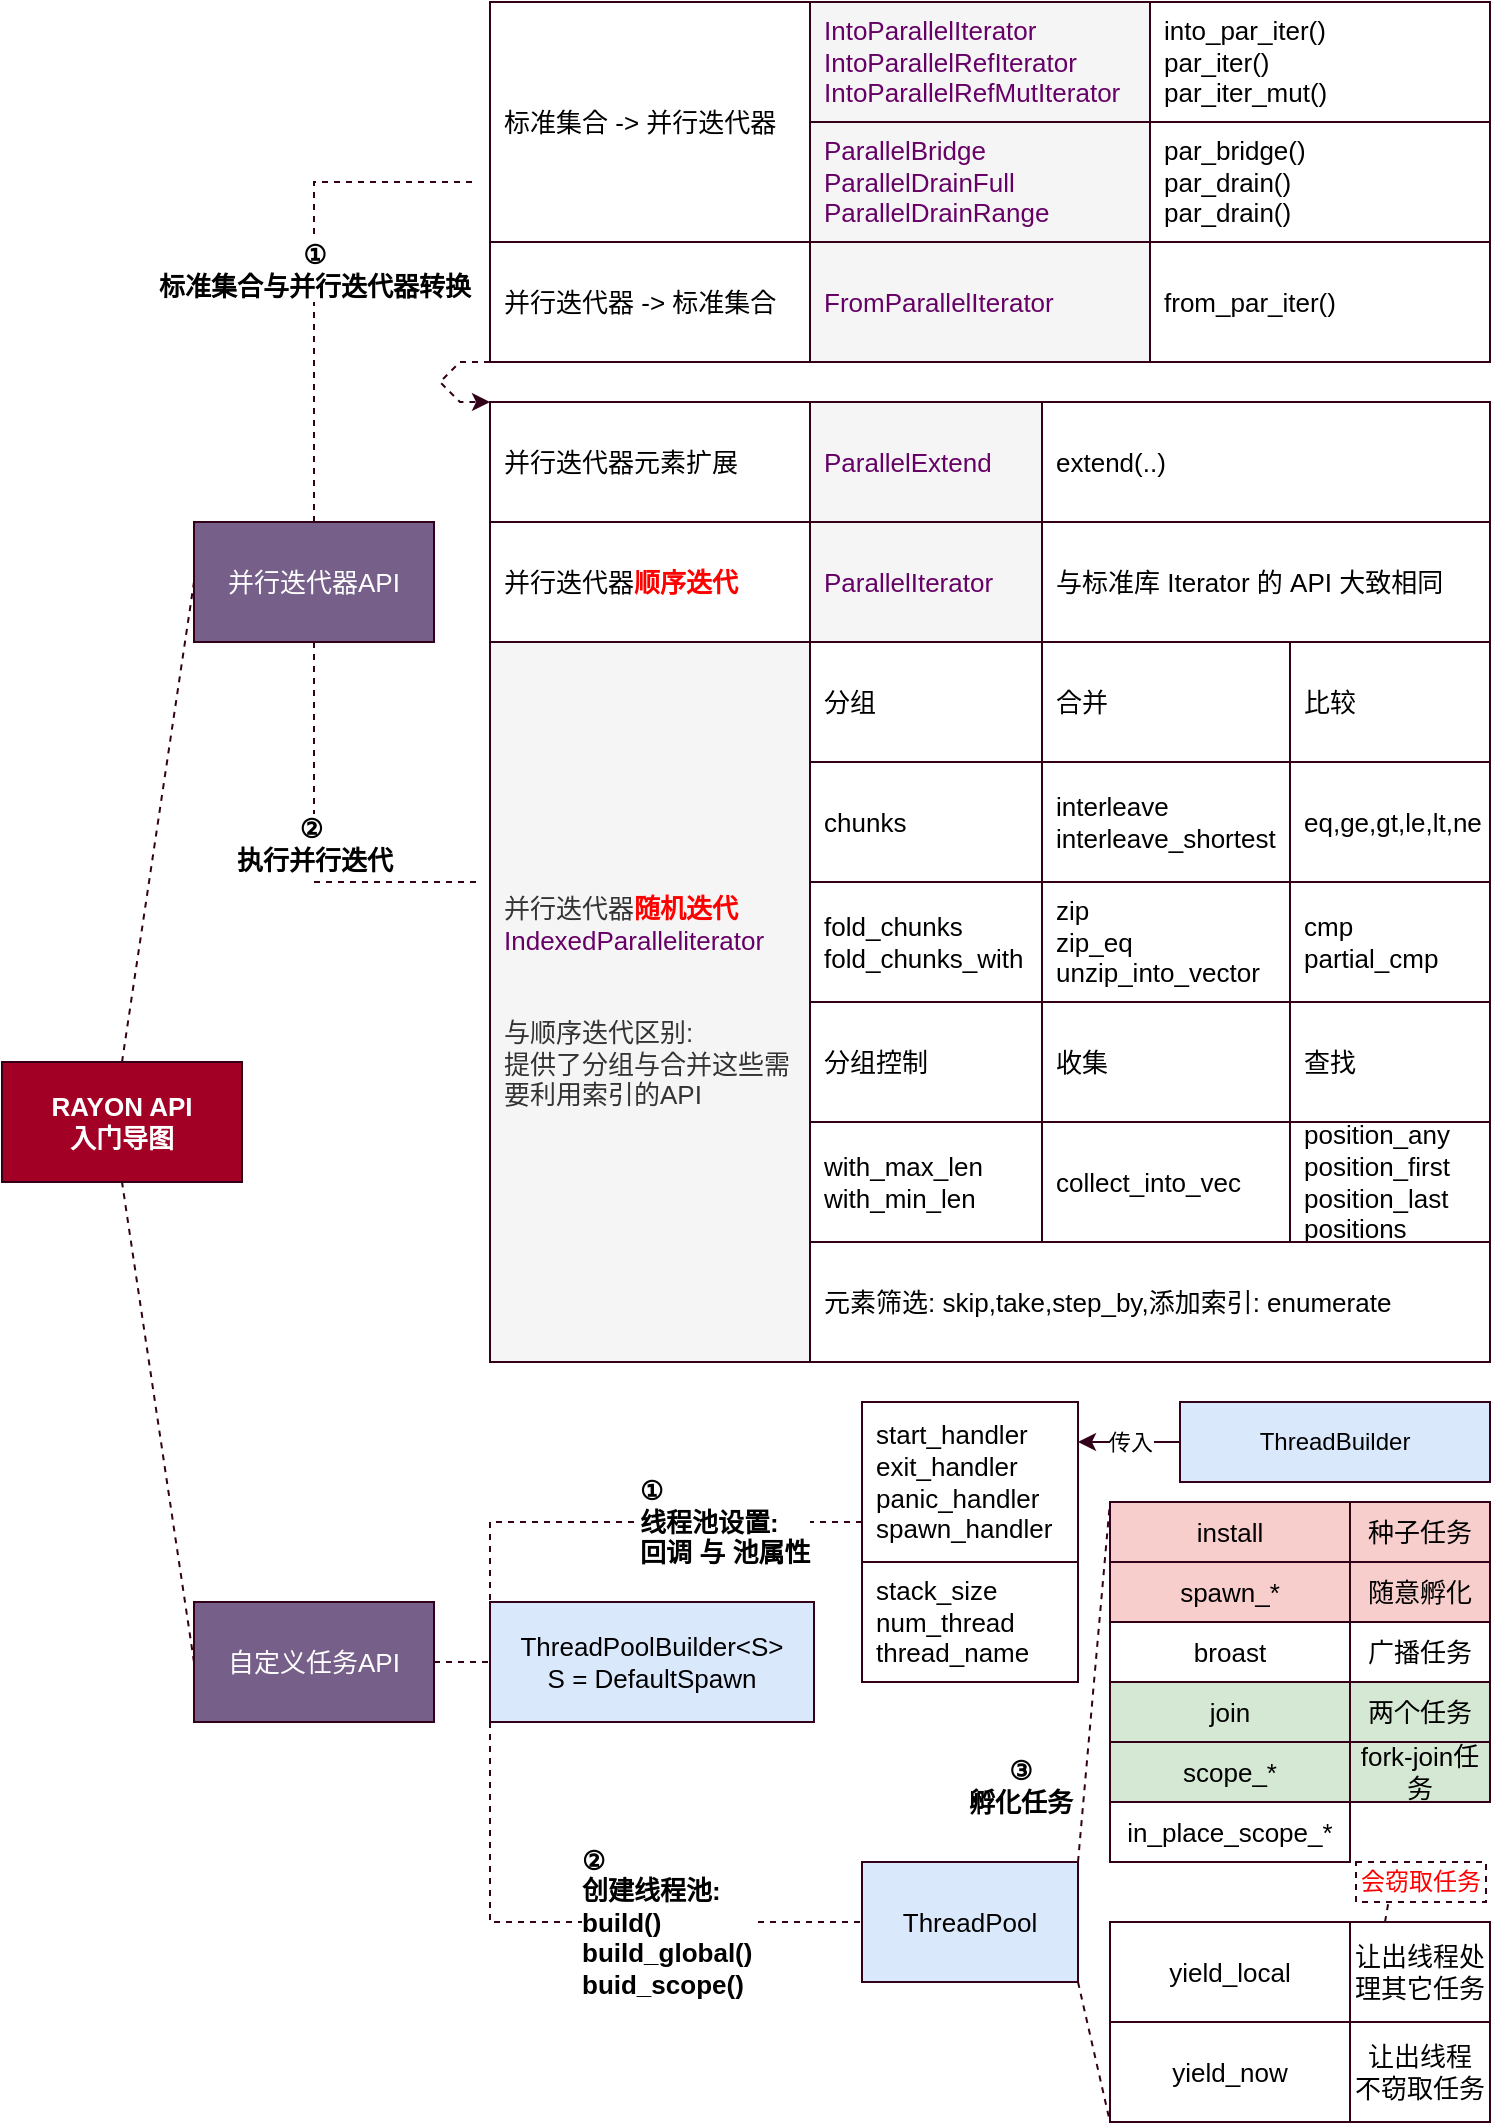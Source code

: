 <mxfile>
    <diagram name="第 1 页" id="edfhpoAdYS5YA5oGvNgM">
        <mxGraphModel dx="1932" dy="1222" grid="1" gridSize="10" guides="1" tooltips="1" connect="1" arrows="1" fold="1" page="1" pageScale="1" pageWidth="827" pageHeight="1169" math="0" shadow="0">
            <root>
                <mxCell id="0"/>
                <mxCell id="1" parent="0"/>
                <mxCell id="uC-qVLYiLVTAfdC5mRdy-2" value="分组" style="rounded=0;whiteSpace=wrap;html=1;fontSize=13;align=left;spacingLeft=5;strokeColor=#33001A;" parent="1" vertex="1">
                    <mxGeometry x="445" y="360" width="116" height="60" as="geometry"/>
                </mxCell>
                <mxCell id="uC-qVLYiLVTAfdC5mRdy-3" value="chunks" style="rounded=0;whiteSpace=wrap;html=1;fontSize=13;align=left;spacingLeft=5;strokeColor=#33001A;" parent="1" vertex="1">
                    <mxGeometry x="445" y="420" width="116" height="60" as="geometry"/>
                </mxCell>
                <mxCell id="uC-qVLYiLVTAfdC5mRdy-4" value="fold_chunks&lt;br style=&quot;font-size: 13px;&quot;&gt;fold_chunks_with" style="rounded=0;whiteSpace=wrap;html=1;fontSize=13;align=left;spacingLeft=5;strokeColor=#33001A;" parent="1" vertex="1">
                    <mxGeometry x="445" y="480" width="116" height="60" as="geometry"/>
                </mxCell>
                <mxCell id="uC-qVLYiLVTAfdC5mRdy-5" value="合并" style="rounded=0;whiteSpace=wrap;html=1;fontSize=13;align=left;spacingLeft=5;strokeColor=#33001A;" parent="1" vertex="1">
                    <mxGeometry x="561" y="360" width="124" height="60" as="geometry"/>
                </mxCell>
                <mxCell id="uC-qVLYiLVTAfdC5mRdy-7" value="比较" style="rounded=0;whiteSpace=wrap;html=1;fontSize=13;align=left;spacingLeft=5;strokeColor=#33001A;" parent="1" vertex="1">
                    <mxGeometry x="685" y="360" width="100" height="60" as="geometry"/>
                </mxCell>
                <mxCell id="uC-qVLYiLVTAfdC5mRdy-8" value="eq,ge,gt,le,lt,ne" style="rounded=0;whiteSpace=wrap;html=1;fontSize=13;align=left;spacingLeft=5;strokeColor=#33001A;" parent="1" vertex="1">
                    <mxGeometry x="685" y="420" width="100" height="60" as="geometry"/>
                </mxCell>
                <mxCell id="uC-qVLYiLVTAfdC5mRdy-9" value="interleave&lt;br style=&quot;font-size: 13px;&quot;&gt;interleave_shortest" style="rounded=0;whiteSpace=wrap;html=1;fontSize=13;align=left;spacingLeft=5;strokeColor=#33001A;" parent="1" vertex="1">
                    <mxGeometry x="561" y="420" width="124" height="60" as="geometry"/>
                </mxCell>
                <mxCell id="uC-qVLYiLVTAfdC5mRdy-10" value="查找" style="rounded=0;whiteSpace=wrap;html=1;fontSize=13;align=left;spacingLeft=5;strokeColor=#33001A;" parent="1" vertex="1">
                    <mxGeometry x="685" y="540" width="100" height="60" as="geometry"/>
                </mxCell>
                <mxCell id="uC-qVLYiLVTAfdC5mRdy-11" value="position_any&lt;br style=&quot;font-size: 13px;&quot;&gt;position_first&lt;br style=&quot;font-size: 13px;&quot;&gt;position_last&lt;br style=&quot;font-size: 13px;&quot;&gt;positions" style="rounded=0;whiteSpace=wrap;html=1;fontSize=13;align=left;spacingLeft=5;strokeColor=#33001A;" parent="1" vertex="1">
                    <mxGeometry x="685" y="600" width="100" height="60" as="geometry"/>
                </mxCell>
                <mxCell id="uC-qVLYiLVTAfdC5mRdy-12" value="cmp&lt;br style=&quot;font-size: 13px;&quot;&gt;partial_cmp" style="rounded=0;whiteSpace=wrap;html=1;fontSize=13;align=left;spacingLeft=5;strokeColor=#33001A;" parent="1" vertex="1">
                    <mxGeometry x="685" y="480" width="100" height="60" as="geometry"/>
                </mxCell>
                <mxCell id="uC-qVLYiLVTAfdC5mRdy-13" value="zip&lt;br style=&quot;font-size: 13px;&quot;&gt;zip_eq&lt;br style=&quot;font-size: 13px;&quot;&gt;unzip_into_vector" style="rounded=0;whiteSpace=wrap;html=1;fontSize=13;align=left;spacingLeft=5;strokeColor=#33001A;" parent="1" vertex="1">
                    <mxGeometry x="561" y="480" width="124" height="60" as="geometry"/>
                </mxCell>
                <mxCell id="uC-qVLYiLVTAfdC5mRdy-14" value="分组控制" style="rounded=0;whiteSpace=wrap;html=1;fontSize=13;align=left;spacingLeft=5;strokeColor=#33001A;" parent="1" vertex="1">
                    <mxGeometry x="445" y="540" width="116" height="60" as="geometry"/>
                </mxCell>
                <mxCell id="uC-qVLYiLVTAfdC5mRdy-15" value="with_max_len&lt;br style=&quot;font-size: 13px;&quot;&gt;with_min_len" style="rounded=0;whiteSpace=wrap;html=1;fontSize=13;align=left;spacingLeft=5;strokeColor=#33001A;" parent="1" vertex="1">
                    <mxGeometry x="445" y="600" width="116" height="60" as="geometry"/>
                </mxCell>
                <mxCell id="uC-qVLYiLVTAfdC5mRdy-18" value="collect_into_vec" style="rounded=0;whiteSpace=wrap;html=1;fontSize=13;align=left;spacingLeft=5;strokeColor=#33001A;" parent="1" vertex="1">
                    <mxGeometry x="561" y="600" width="124" height="60" as="geometry"/>
                </mxCell>
                <mxCell id="uC-qVLYiLVTAfdC5mRdy-19" value="收集" style="rounded=0;whiteSpace=wrap;html=1;fontSize=13;align=left;spacingLeft=5;strokeColor=#33001A;" parent="1" vertex="1">
                    <mxGeometry x="561" y="540" width="124" height="60" as="geometry"/>
                </mxCell>
                <mxCell id="uC-qVLYiLVTAfdC5mRdy-20" value="元素筛选: skip,take,step_by,添加索引: enumerate&amp;nbsp;" style="rounded=0;whiteSpace=wrap;html=1;align=left;spacingLeft=5;strokeColor=#33001A;fontSize=13;" parent="1" vertex="1">
                    <mxGeometry x="445" y="660" width="340" height="60" as="geometry"/>
                </mxCell>
                <mxCell id="uC-qVLYiLVTAfdC5mRdy-33" value="&lt;font color=&quot;#660066&quot;&gt;IntoParallelIterator&amp;nbsp;&amp;nbsp;&lt;br style=&quot;font-size: 13px;&quot;&gt;IntoParallelRefIterator&amp;nbsp;&lt;br style=&quot;font-size: 13px;&quot;&gt;IntoParallelRefMutIterator&amp;nbsp;&lt;/font&gt;" style="rounded=0;whiteSpace=wrap;html=1;fontSize=13;align=left;spacingLeft=5;fillColor=#f5f5f5;strokeColor=#33001A;fontColor=#333333;" parent="1" vertex="1">
                    <mxGeometry x="445" y="40" width="170" height="60" as="geometry"/>
                </mxCell>
                <mxCell id="uC-qVLYiLVTAfdC5mRdy-35" value="&lt;font color=&quot;#660066&quot;&gt;ParallelBridge&lt;br style=&quot;font-size: 13px;&quot;&gt;ParallelDrainFull&lt;br style=&quot;font-size: 13px;&quot;&gt;ParallelDrainRange&lt;/font&gt;" style="rounded=0;whiteSpace=wrap;html=1;fontSize=13;align=left;spacingLeft=5;fillColor=#f5f5f5;strokeColor=#33001A;fontColor=#333333;" parent="1" vertex="1">
                    <mxGeometry x="445" y="100" width="170" height="60" as="geometry"/>
                </mxCell>
                <mxCell id="uC-qVLYiLVTAfdC5mRdy-37" value="ParallelExtend" style="rounded=0;whiteSpace=wrap;html=1;fontSize=13;align=left;spacingLeft=5;fillColor=#f5f5f5;strokeColor=#33001A;fontColor=#660066;" parent="1" vertex="1">
                    <mxGeometry x="445" y="240" width="116" height="60" as="geometry"/>
                </mxCell>
                <mxCell id="uC-qVLYiLVTAfdC5mRdy-39" value="&lt;font color=&quot;#660066&quot;&gt;FromParallelIterator&amp;nbsp;&lt;/font&gt;" style="rounded=0;whiteSpace=wrap;html=1;fontSize=13;align=left;spacingLeft=5;fillColor=#f5f5f5;strokeColor=#33001A;fontColor=#333333;" parent="1" vertex="1">
                    <mxGeometry x="445" y="160" width="170" height="60" as="geometry"/>
                </mxCell>
                <mxCell id="uC-qVLYiLVTAfdC5mRdy-41" value="from_par_iter()" style="rounded=0;whiteSpace=wrap;html=1;fontSize=13;align=left;spacingLeft=5;strokeColor=#33001A;" parent="1" vertex="1">
                    <mxGeometry x="615" y="160" width="170" height="60" as="geometry"/>
                </mxCell>
                <mxCell id="uC-qVLYiLVTAfdC5mRdy-43" value="并行迭代器 -&amp;gt; 标准集合" style="rounded=0;whiteSpace=wrap;html=1;fontSize=13;align=left;spacingLeft=5;strokeColor=#33001A;" parent="1" vertex="1">
                    <mxGeometry x="285" y="160" width="160" height="60" as="geometry"/>
                </mxCell>
                <mxCell id="uC-qVLYiLVTAfdC5mRdy-44" value="标准集合 -&amp;gt; 并行迭代器" style="rounded=0;whiteSpace=wrap;html=1;fontSize=13;align=left;spacingLeft=5;strokeColor=#33001A;" parent="1" vertex="1">
                    <mxGeometry x="285" y="40" width="160" height="120" as="geometry"/>
                </mxCell>
                <mxCell id="uC-qVLYiLVTAfdC5mRdy-45" value="par_bridge()&lt;br style=&quot;font-size: 13px;&quot;&gt;par_drain()&lt;br style=&quot;font-size: 13px;&quot;&gt;par_drain()" style="rounded=0;whiteSpace=wrap;html=1;fontSize=13;align=left;spacingLeft=5;strokeColor=#33001A;" parent="1" vertex="1">
                    <mxGeometry x="615" y="100" width="170" height="60" as="geometry"/>
                </mxCell>
                <mxCell id="uC-qVLYiLVTAfdC5mRdy-46" value="into_par_iter()&lt;br style=&quot;font-size: 13px;&quot;&gt;par_iter()&lt;br style=&quot;font-size: 13px;&quot;&gt;par_iter_mut()" style="rounded=0;whiteSpace=wrap;html=1;fontSize=13;align=left;spacingLeft=5;strokeColor=#33001A;" parent="1" vertex="1">
                    <mxGeometry x="615" y="40" width="170" height="60" as="geometry"/>
                </mxCell>
                <mxCell id="uC-qVLYiLVTAfdC5mRdy-47" value="并行迭代器元素扩展" style="rounded=0;whiteSpace=wrap;html=1;fontSize=13;align=left;spacingLeft=5;strokeColor=#33001A;" parent="1" vertex="1">
                    <mxGeometry x="285" y="240" width="160" height="60" as="geometry"/>
                </mxCell>
                <mxCell id="uC-qVLYiLVTAfdC5mRdy-48" value="extend(..)" style="rounded=0;whiteSpace=wrap;html=1;fontSize=13;align=left;spacingLeft=5;strokeColor=#33001A;" parent="1" vertex="1">
                    <mxGeometry x="561" y="240" width="224" height="60" as="geometry"/>
                </mxCell>
                <mxCell id="uC-qVLYiLVTAfdC5mRdy-49" value="并行迭代器&lt;b style=&quot;font-size: 13px;&quot;&gt;&lt;font color=&quot;#ff0000&quot;&gt;随机迭代&lt;/font&gt;&lt;/b&gt;&lt;br style=&quot;font-size: 13px;&quot;&gt;&lt;font color=&quot;#660066&quot;&gt;IndexedParalleliterator&lt;br style=&quot;font-size: 13px;&quot;&gt;&lt;/font&gt;&lt;br style=&quot;font-size: 13px;&quot;&gt;&lt;br style=&quot;font-size: 13px;&quot;&gt;与顺序迭代区别:&lt;br style=&quot;font-size: 13px;&quot;&gt;提供了分组与合并这些需要利用索引的API" style="rounded=0;whiteSpace=wrap;html=1;fontSize=13;align=left;spacingLeft=5;fillColor=#f5f5f5;strokeColor=#33001A;fontColor=#333333;" parent="1" vertex="1">
                    <mxGeometry x="285" y="360" width="160" height="360" as="geometry"/>
                </mxCell>
                <mxCell id="uC-qVLYiLVTAfdC5mRdy-51" value="ParallelIterator" style="rounded=0;whiteSpace=wrap;html=1;fontSize=13;align=left;spacingLeft=5;fillColor=#f5f5f5;strokeColor=#33001A;fontColor=#660066;" parent="1" vertex="1">
                    <mxGeometry x="445" y="300" width="116" height="60" as="geometry"/>
                </mxCell>
                <mxCell id="uC-qVLYiLVTAfdC5mRdy-52" value="并行迭代器&lt;b style=&quot;font-size: 13px;&quot;&gt;&lt;font color=&quot;#ff0000&quot;&gt;顺序迭代&lt;/font&gt;&lt;/b&gt;" style="rounded=0;whiteSpace=wrap;html=1;fontSize=13;align=left;spacingLeft=5;strokeColor=#33001A;" parent="1" vertex="1">
                    <mxGeometry x="285" y="300" width="160" height="60" as="geometry"/>
                </mxCell>
                <mxCell id="uC-qVLYiLVTAfdC5mRdy-53" value="与标准库 Iterator 的 API 大致相同" style="rounded=0;whiteSpace=wrap;html=1;fontSize=13;align=left;spacingLeft=5;strokeColor=#33001A;" parent="1" vertex="1">
                    <mxGeometry x="561" y="300" width="224" height="60" as="geometry"/>
                </mxCell>
                <mxCell id="uC-qVLYiLVTAfdC5mRdy-54" value="并行迭代器API" style="rounded=0;whiteSpace=wrap;html=1;fontSize=13;fillColor=#76608a;fontColor=#ffffff;strokeColor=#33001A;" parent="1" vertex="1">
                    <mxGeometry x="137" y="300" width="120" height="60" as="geometry"/>
                </mxCell>
                <mxCell id="uC-qVLYiLVTAfdC5mRdy-55" value="&lt;span style=&quot;color: rgb(0, 0, 0); font-family: Helvetica; font-size: 13px; font-style: normal; font-variant-ligatures: normal; font-variant-caps: normal; font-weight: 700; letter-spacing: normal; orphans: 2; text-align: center; text-indent: 0px; text-transform: none; widows: 2; word-spacing: 0px; -webkit-text-stroke-width: 0px; background-color: rgb(255, 255, 255); text-decoration-thickness: initial; text-decoration-style: initial; text-decoration-color: initial; float: none; display: inline !important;&quot;&gt;①&lt;/span&gt;&lt;br style=&quot;border-color: var(--border-color); color: rgb(0, 0, 0); font-family: Helvetica; font-size: 13px; font-style: normal; font-variant-ligatures: normal; font-variant-caps: normal; font-weight: 700; letter-spacing: normal; orphans: 2; text-align: center; text-indent: 0px; text-transform: none; widows: 2; word-spacing: 0px; -webkit-text-stroke-width: 0px; text-decoration-thickness: initial; text-decoration-style: initial; text-decoration-color: initial;&quot;&gt;&lt;span style=&quot;color: rgb(0, 0, 0); font-family: Helvetica; font-size: 13px; font-style: normal; font-variant-ligatures: normal; font-variant-caps: normal; font-weight: 700; letter-spacing: normal; orphans: 2; text-align: center; text-indent: 0px; text-transform: none; widows: 2; word-spacing: 0px; -webkit-text-stroke-width: 0px; background-color: rgb(255, 255, 255); text-decoration-thickness: initial; text-decoration-style: initial; text-decoration-color: initial; float: none; display: inline !important;&quot;&gt;标准集合与并行迭代器转换&lt;/span&gt;" style="endArrow=none;dashed=1;html=1;rounded=0;exitX=0.5;exitY=0;exitDx=0;exitDy=0;entryX=0.1;entryY=0.5;entryDx=0;entryDy=0;entryPerimeter=0;fontSize=13;strokeColor=#33001A;" parent="1" source="uC-qVLYiLVTAfdC5mRdy-54" edge="1">
                    <mxGeometry width="50" height="50" relative="1" as="geometry">
                        <mxPoint x="567" y="510" as="sourcePoint"/>
                        <mxPoint x="279" y="130" as="targetPoint"/>
                        <Array as="points">
                            <mxPoint x="197" y="130"/>
                        </Array>
                    </mxGeometry>
                </mxCell>
                <mxCell id="uC-qVLYiLVTAfdC5mRdy-56" value="②&amp;nbsp;&lt;br style=&quot;font-size: 13px;&quot;&gt;执行并行迭代" style="endArrow=none;dashed=1;html=1;rounded=0;exitX=0.5;exitY=1;exitDx=0;exitDy=0;entryX=0.1;entryY=0.5;entryDx=0;entryDy=0;entryPerimeter=0;fontSize=13;fontColor=#000000;fontStyle=1;strokeColor=#33001A;" parent="1" source="uC-qVLYiLVTAfdC5mRdy-54" edge="1">
                    <mxGeometry width="50" height="50" relative="1" as="geometry">
                        <mxPoint x="567" y="510" as="sourcePoint"/>
                        <mxPoint x="279" y="480" as="targetPoint"/>
                        <Array as="points">
                            <mxPoint x="197" y="480"/>
                        </Array>
                        <mxPoint as="offset"/>
                    </mxGeometry>
                </mxCell>
                <mxCell id="uC-qVLYiLVTAfdC5mRdy-61" value="ThreadPoolBuilder&amp;lt;S&amp;gt;&lt;br&gt;S = DefaultSpawn" style="rounded=0;whiteSpace=wrap;html=1;fontSize=13;fillColor=#dae8fc;strokeColor=#33001A;" parent="1" vertex="1">
                    <mxGeometry x="285" y="840" width="162" height="60" as="geometry"/>
                </mxCell>
                <mxCell id="uC-qVLYiLVTAfdC5mRdy-62" value="ThreadPool" style="rounded=0;whiteSpace=wrap;html=1;fontSize=13;fillColor=#dae8fc;strokeColor=#33001A;" parent="1" vertex="1">
                    <mxGeometry x="471" y="970" width="108" height="60" as="geometry"/>
                </mxCell>
                <mxCell id="uC-qVLYiLVTAfdC5mRdy-63" value="spawn_*" style="rounded=0;whiteSpace=wrap;html=1;fontSize=13;strokeColor=#33001A;fillColor=#f8cecc;" parent="1" vertex="1">
                    <mxGeometry x="595" y="820" width="120" height="30" as="geometry"/>
                </mxCell>
                <mxCell id="uC-qVLYiLVTAfdC5mRdy-64" value="scope_*" style="rounded=0;whiteSpace=wrap;html=1;fontSize=13;strokeColor=#33001A;fillColor=#d5e8d4;" parent="1" vertex="1">
                    <mxGeometry x="595" y="910" width="120" height="30" as="geometry"/>
                </mxCell>
                <mxCell id="uC-qVLYiLVTAfdC5mRdy-65" value="in_place_scope_*" style="rounded=0;whiteSpace=wrap;html=1;fontSize=13;strokeColor=#33001A;" parent="1" vertex="1">
                    <mxGeometry x="595" y="940" width="120" height="30" as="geometry"/>
                </mxCell>
                <mxCell id="uC-qVLYiLVTAfdC5mRdy-66" value="broast" style="rounded=0;whiteSpace=wrap;html=1;fontSize=13;strokeColor=#33001A;" parent="1" vertex="1">
                    <mxGeometry x="595" y="850" width="120" height="30" as="geometry"/>
                </mxCell>
                <mxCell id="uC-qVLYiLVTAfdC5mRdy-67" value="join" style="rounded=0;whiteSpace=wrap;html=1;fontSize=13;strokeColor=#33001A;fillColor=#d5e8d4;" parent="1" vertex="1">
                    <mxGeometry x="595" y="880" width="120" height="30" as="geometry"/>
                </mxCell>
                <mxCell id="uC-qVLYiLVTAfdC5mRdy-68" value="yield_local" style="rounded=0;whiteSpace=wrap;html=1;fontSize=13;strokeColor=#33001A;" parent="1" vertex="1">
                    <mxGeometry x="595" y="1000" width="120" height="50" as="geometry"/>
                </mxCell>
                <mxCell id="uC-qVLYiLVTAfdC5mRdy-69" value="yield_now" style="rounded=0;whiteSpace=wrap;html=1;fontSize=13;strokeColor=#33001A;" parent="1" vertex="1">
                    <mxGeometry x="595" y="1050" width="120" height="50" as="geometry"/>
                </mxCell>
                <mxCell id="uC-qVLYiLVTAfdC5mRdy-70" value="install" style="rounded=0;whiteSpace=wrap;html=1;fontSize=13;strokeColor=#33001A;fillColor=#f8cecc;" parent="1" vertex="1">
                    <mxGeometry x="595" y="790" width="120" height="30" as="geometry"/>
                </mxCell>
                <mxCell id="uC-qVLYiLVTAfdC5mRdy-71" value="start_handler&lt;br style=&quot;font-size: 13px;&quot;&gt;exit_handler&lt;br style=&quot;font-size: 13px;&quot;&gt;panic_handler&lt;br style=&quot;font-size: 13px;&quot;&gt;spawn_handler" style="rounded=0;whiteSpace=wrap;html=1;fontSize=13;strokeColor=#33001A;align=left;spacingLeft=5;" parent="1" vertex="1">
                    <mxGeometry x="471" y="740" width="108" height="80" as="geometry"/>
                </mxCell>
                <mxCell id="uC-qVLYiLVTAfdC5mRdy-73" value="stack_size&lt;br style=&quot;border-color: var(--border-color); font-size: 13px;&quot;&gt;num_thread&lt;br style=&quot;border-color: var(--border-color); font-size: 13px;&quot;&gt;thread_name" style="rounded=0;whiteSpace=wrap;html=1;fontSize=13;strokeColor=#33001A;align=left;spacingLeft=5;" parent="1" vertex="1">
                    <mxGeometry x="471" y="820" width="108" height="60" as="geometry"/>
                </mxCell>
                <mxCell id="uC-qVLYiLVTAfdC5mRdy-74" value="① &lt;br&gt;线程池设置: &lt;br&gt;回调 与 池属性" style="endArrow=none;dashed=1;html=1;rounded=0;exitX=0;exitY=0.75;exitDx=0;exitDy=0;entryX=0;entryY=0;entryDx=0;entryDy=0;fontSize=13;fontColor=#000000;fontStyle=1;align=left;strokeColor=#33001A;" parent="1" source="uC-qVLYiLVTAfdC5mRdy-71" target="uC-qVLYiLVTAfdC5mRdy-61" edge="1">
                    <mxGeometry x="0.005" width="50" height="50" relative="1" as="geometry">
                        <mxPoint x="507" y="630" as="sourcePoint"/>
                        <mxPoint x="557" y="580" as="targetPoint"/>
                        <Array as="points">
                            <mxPoint x="397" y="800"/>
                            <mxPoint x="285" y="800"/>
                        </Array>
                        <mxPoint as="offset"/>
                    </mxGeometry>
                </mxCell>
                <mxCell id="uC-qVLYiLVTAfdC5mRdy-75" value="② &lt;br&gt;创建线程池:&lt;br&gt;build()&lt;br&gt;build_global()&lt;br&gt;buid_scope()" style="endArrow=none;dashed=1;html=1;rounded=0;exitX=0;exitY=1;exitDx=0;exitDy=0;entryX=0;entryY=0.5;entryDx=0;entryDy=0;fontSize=13;fontColor=#000000;fontStyle=1;align=left;strokeColor=#33001A;" parent="1" source="uC-qVLYiLVTAfdC5mRdy-61" target="uC-qVLYiLVTAfdC5mRdy-62" edge="1">
                    <mxGeometry x="0.004" width="50" height="50" relative="1" as="geometry">
                        <mxPoint x="507" y="810" as="sourcePoint"/>
                        <mxPoint x="557" y="760" as="targetPoint"/>
                        <Array as="points">
                            <mxPoint x="285" y="1000"/>
                        </Array>
                        <mxPoint as="offset"/>
                    </mxGeometry>
                </mxCell>
                <mxCell id="uC-qVLYiLVTAfdC5mRdy-76" value="" style="endArrow=none;dashed=1;html=1;rounded=0;entryX=0;entryY=0;entryDx=0;entryDy=0;exitX=1;exitY=0;exitDx=0;exitDy=0;fontSize=13;strokeColor=#33001A;" parent="1" source="uC-qVLYiLVTAfdC5mRdy-62" target="uC-qVLYiLVTAfdC5mRdy-70" edge="1">
                    <mxGeometry width="50" height="50" relative="1" as="geometry">
                        <mxPoint x="507" y="810" as="sourcePoint"/>
                        <mxPoint x="557" y="760" as="targetPoint"/>
                    </mxGeometry>
                </mxCell>
                <mxCell id="uC-qVLYiLVTAfdC5mRdy-94" value="③&lt;br style=&quot;font-size: 13px;&quot;&gt;孵化任务" style="edgeLabel;html=1;align=center;verticalAlign=middle;resizable=0;points=[];fontStyle=1;fontSize=13;" parent="uC-qVLYiLVTAfdC5mRdy-76" vertex="1" connectable="0">
                    <mxGeometry x="-0.58" y="2" relative="1" as="geometry">
                        <mxPoint x="-31" as="offset"/>
                    </mxGeometry>
                </mxCell>
                <mxCell id="uC-qVLYiLVTAfdC5mRdy-77" value="" style="endArrow=none;dashed=1;html=1;rounded=0;entryX=0;entryY=1;entryDx=0;entryDy=0;exitX=1;exitY=1;exitDx=0;exitDy=0;fontSize=13;strokeColor=#33001A;" parent="1" source="uC-qVLYiLVTAfdC5mRdy-62" target="uC-qVLYiLVTAfdC5mRdy-69" edge="1">
                    <mxGeometry width="50" height="50" relative="1" as="geometry">
                        <mxPoint x="507" y="810" as="sourcePoint"/>
                        <mxPoint x="557" y="760" as="targetPoint"/>
                    </mxGeometry>
                </mxCell>
                <mxCell id="uC-qVLYiLVTAfdC5mRdy-78" value="种子任务" style="rounded=0;whiteSpace=wrap;html=1;fontSize=13;strokeColor=#33001A;fillColor=#f8cecc;" parent="1" vertex="1">
                    <mxGeometry x="715" y="790" width="70" height="30" as="geometry"/>
                </mxCell>
                <mxCell id="uC-qVLYiLVTAfdC5mRdy-79" value="广播任务" style="rounded=0;whiteSpace=wrap;html=1;fontSize=13;strokeColor=#33001A;" parent="1" vertex="1">
                    <mxGeometry x="715" y="850" width="70" height="30" as="geometry"/>
                </mxCell>
                <mxCell id="uC-qVLYiLVTAfdC5mRdy-80" value="两个任务" style="rounded=0;whiteSpace=wrap;html=1;fontSize=13;strokeColor=#33001A;fillColor=#d5e8d4;" parent="1" vertex="1">
                    <mxGeometry x="715" y="880" width="70" height="30" as="geometry"/>
                </mxCell>
                <mxCell id="uC-qVLYiLVTAfdC5mRdy-81" value="随意孵化" style="rounded=0;whiteSpace=wrap;html=1;fontSize=13;strokeColor=#33001A;fillColor=#f8cecc;" parent="1" vertex="1">
                    <mxGeometry x="715" y="820" width="70" height="30" as="geometry"/>
                </mxCell>
                <mxCell id="uC-qVLYiLVTAfdC5mRdy-82" value="fork-join任务" style="rounded=0;whiteSpace=wrap;html=1;fontSize=13;strokeColor=#33001A;fillColor=#d5e8d4;" parent="1" vertex="1">
                    <mxGeometry x="715" y="910" width="70" height="30" as="geometry"/>
                </mxCell>
                <mxCell id="uC-qVLYiLVTAfdC5mRdy-83" value="让出线程处理其它任务" style="rounded=0;whiteSpace=wrap;html=1;fontSize=13;strokeColor=#33001A;" parent="1" vertex="1">
                    <mxGeometry x="715" y="1000" width="70" height="50" as="geometry"/>
                </mxCell>
                <mxCell id="uC-qVLYiLVTAfdC5mRdy-84" value="让出线程&lt;br style=&quot;font-size: 13px;&quot;&gt;不窃取任务" style="rounded=0;whiteSpace=wrap;html=1;fontSize=13;strokeColor=#33001A;" parent="1" vertex="1">
                    <mxGeometry x="715" y="1050" width="70" height="50" as="geometry"/>
                </mxCell>
                <mxCell id="uC-qVLYiLVTAfdC5mRdy-86" value="自定义任务API" style="rounded=0;whiteSpace=wrap;html=1;fontSize=13;fillColor=#76608a;fontColor=#ffffff;strokeColor=#33001A;" parent="1" vertex="1">
                    <mxGeometry x="137" y="840" width="120" height="60" as="geometry"/>
                </mxCell>
                <mxCell id="uC-qVLYiLVTAfdC5mRdy-87" value="" style="endArrow=none;dashed=1;html=1;rounded=0;exitX=1;exitY=0.5;exitDx=0;exitDy=0;entryX=0;entryY=0.5;entryDx=0;entryDy=0;fontSize=13;strokeColor=#33001A;" parent="1" source="uC-qVLYiLVTAfdC5mRdy-86" target="uC-qVLYiLVTAfdC5mRdy-61" edge="1">
                    <mxGeometry width="50" height="50" relative="1" as="geometry">
                        <mxPoint x="507" y="630" as="sourcePoint"/>
                        <mxPoint x="557" y="580" as="targetPoint"/>
                    </mxGeometry>
                </mxCell>
                <mxCell id="uC-qVLYiLVTAfdC5mRdy-89" value="RAYON API&lt;br&gt;入门导图" style="rounded=0;whiteSpace=wrap;html=1;fillColor=#a20025;fontColor=#ffffff;strokeColor=#33001A;fontSize=13;fontStyle=1" parent="1" vertex="1">
                    <mxGeometry x="41" y="570" width="120" height="60" as="geometry"/>
                </mxCell>
                <mxCell id="uC-qVLYiLVTAfdC5mRdy-90" value="" style="endArrow=none;dashed=1;html=1;rounded=0;entryX=0;entryY=0.5;entryDx=0;entryDy=0;fontSize=13;fontStyle=1;strokeColor=#33001A;" parent="1" target="uC-qVLYiLVTAfdC5mRdy-54" edge="1">
                    <mxGeometry width="50" height="50" relative="1" as="geometry">
                        <mxPoint x="101" y="570" as="sourcePoint"/>
                        <mxPoint x="531" y="400" as="targetPoint"/>
                    </mxGeometry>
                </mxCell>
                <mxCell id="uC-qVLYiLVTAfdC5mRdy-91" value="" style="endArrow=none;dashed=1;html=1;rounded=0;entryX=0.5;entryY=1;entryDx=0;entryDy=0;exitX=0;exitY=0.5;exitDx=0;exitDy=0;fontSize=13;fontStyle=1;strokeColor=#33001A;" parent="1" source="uC-qVLYiLVTAfdC5mRdy-86" target="uC-qVLYiLVTAfdC5mRdy-89" edge="1">
                    <mxGeometry width="50" height="50" relative="1" as="geometry">
                        <mxPoint x="481" y="450" as="sourcePoint"/>
                        <mxPoint x="531" y="400" as="targetPoint"/>
                    </mxGeometry>
                </mxCell>
                <mxCell id="uC-qVLYiLVTAfdC5mRdy-92" value="会窃取任务" style="text;html=1;strokeColor=#33001A;fillColor=none;align=center;verticalAlign=middle;whiteSpace=wrap;rounded=0;fontColor=#FF0000;dashed=1;" parent="1" vertex="1">
                    <mxGeometry x="718" y="970" width="65" height="20" as="geometry"/>
                </mxCell>
                <mxCell id="uC-qVLYiLVTAfdC5mRdy-93" value="" style="endArrow=none;dashed=1;html=1;rounded=0;entryX=0.25;entryY=1;entryDx=0;entryDy=0;exitX=0.25;exitY=0;exitDx=0;exitDy=0;strokeColor=#33001A;" parent="1" source="uC-qVLYiLVTAfdC5mRdy-83" target="uC-qVLYiLVTAfdC5mRdy-92" edge="1">
                    <mxGeometry width="50" height="50" relative="1" as="geometry">
                        <mxPoint x="479" y="790" as="sourcePoint"/>
                        <mxPoint x="529" y="740" as="targetPoint"/>
                    </mxGeometry>
                </mxCell>
                <mxCell id="uC-qVLYiLVTAfdC5mRdy-95" value="" style="endArrow=classic;html=1;rounded=0;exitX=0;exitY=1;exitDx=0;exitDy=0;entryX=0;entryY=0;entryDx=0;entryDy=0;dashed=1;strokeColor=#33001A;" parent="1" source="uC-qVLYiLVTAfdC5mRdy-43" target="uC-qVLYiLVTAfdC5mRdy-47" edge="1">
                    <mxGeometry width="50" height="50" relative="1" as="geometry">
                        <mxPoint x="450" y="430" as="sourcePoint"/>
                        <mxPoint x="500" y="380" as="targetPoint"/>
                        <Array as="points">
                            <mxPoint x="270" y="220"/>
                            <mxPoint x="260" y="230"/>
                            <mxPoint x="270" y="240"/>
                        </Array>
                    </mxGeometry>
                </mxCell>
                <mxCell id="uC-qVLYiLVTAfdC5mRdy-96" value="ThreadBuilder" style="rounded=0;whiteSpace=wrap;html=1;fillColor=#dae8fc;strokeColor=#33001A;" parent="1" vertex="1">
                    <mxGeometry x="630" y="740" width="155" height="40" as="geometry"/>
                </mxCell>
                <mxCell id="uC-qVLYiLVTAfdC5mRdy-98" value="传入" style="endArrow=classic;html=1;rounded=0;entryX=1;entryY=0.25;entryDx=0;entryDy=0;exitX=0;exitY=0.5;exitDx=0;exitDy=0;strokeColor=#33001A;" parent="1" source="uC-qVLYiLVTAfdC5mRdy-96" target="uC-qVLYiLVTAfdC5mRdy-71" edge="1">
                    <mxGeometry width="50" height="50" relative="1" as="geometry">
                        <mxPoint x="450" y="610" as="sourcePoint"/>
                        <mxPoint x="500" y="560" as="targetPoint"/>
                    </mxGeometry>
                </mxCell>
            </root>
        </mxGraphModel>
    </diagram>
</mxfile>